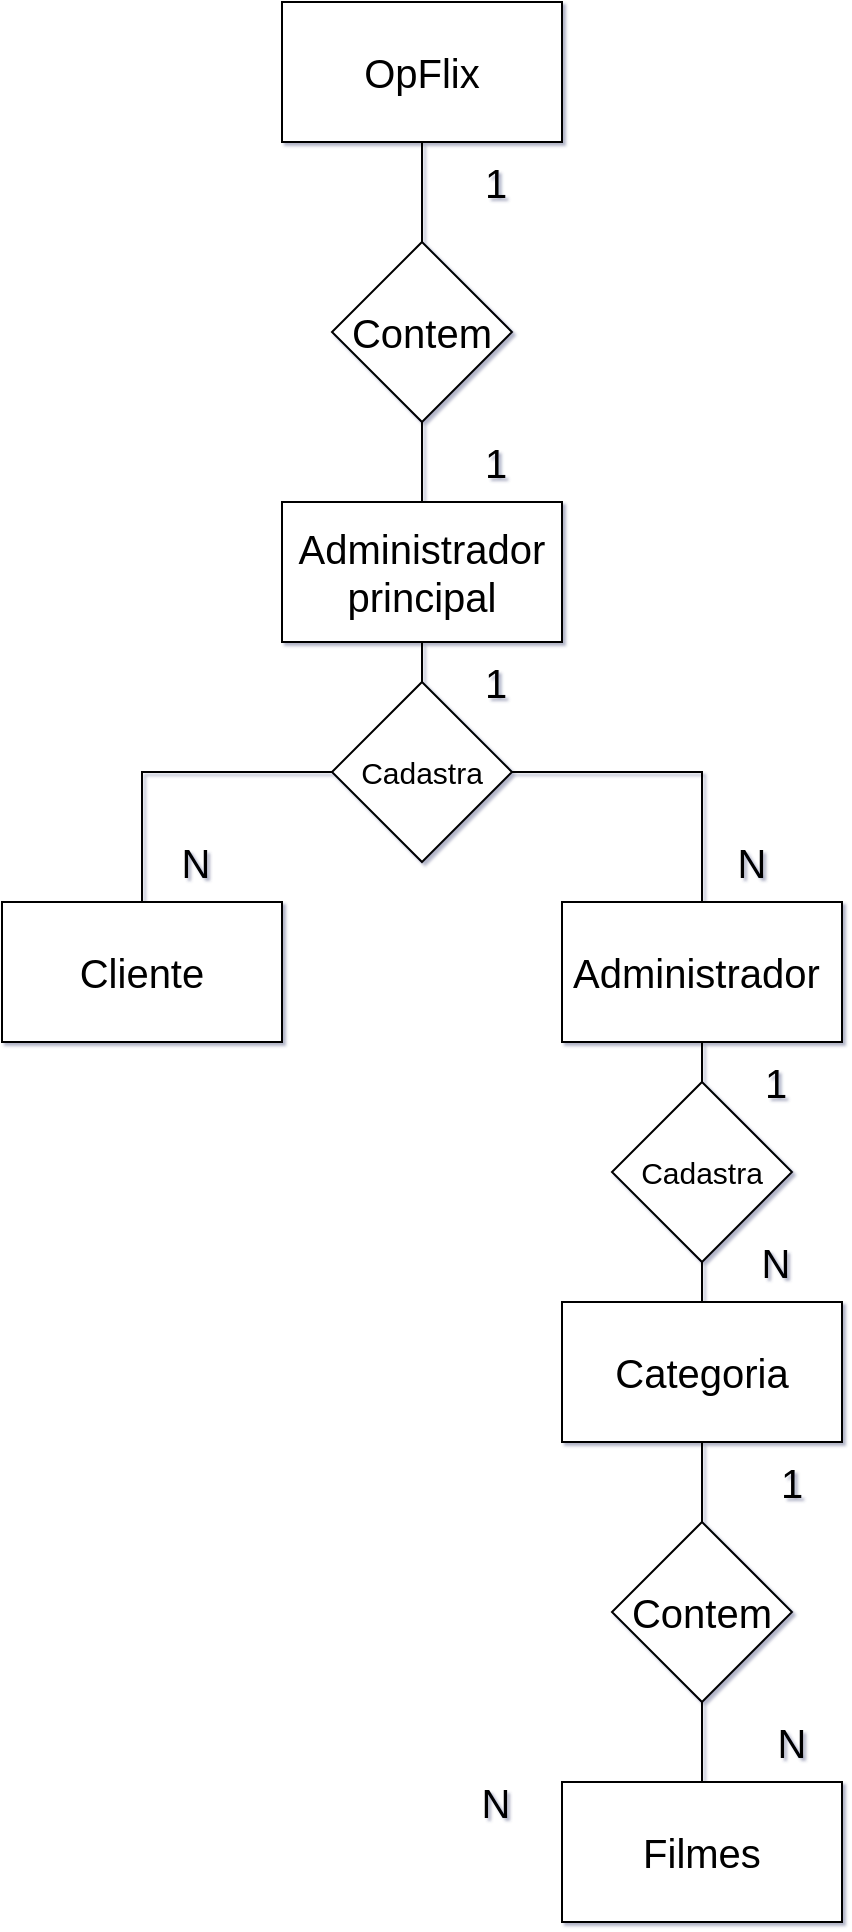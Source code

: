<mxfile version="10.9.5" type="device"><diagram id="5kPiUZoJxLptWxyftZDQ" name="Conceitual"><mxGraphModel dx="1852" dy="1256" grid="1" gridSize="10" guides="1" tooltips="1" connect="1" arrows="1" fold="1" page="1" pageScale="1" pageWidth="827" pageHeight="1169" math="0" shadow="1"><root><mxCell id="0"/><mxCell id="1" parent="0"/><mxCell id="4B6RF8HteeragQQGtt1k-7" style="edgeStyle=orthogonalEdgeStyle;rounded=0;orthogonalLoop=1;jettySize=auto;html=1;entryX=0.5;entryY=0;entryDx=0;entryDy=0;endArrow=none;endFill=0;" parent="1" source="4B6RF8HteeragQQGtt1k-1" target="4B6RF8HteeragQQGtt1k-5" edge="1"><mxGeometry relative="1" as="geometry"/></mxCell><mxCell id="4B6RF8HteeragQQGtt1k-1" value="&lt;span style=&quot;font-size: 20px&quot;&gt;Administrador&lt;br&gt;principal&lt;br&gt;&lt;/span&gt;" style="rounded=0;whiteSpace=wrap;html=1;" parent="1" vertex="1"><mxGeometry x="343" y="330" width="140" height="70" as="geometry"/></mxCell><mxCell id="4B6RF8HteeragQQGtt1k-34" style="edgeStyle=orthogonalEdgeStyle;rounded=0;orthogonalLoop=1;jettySize=auto;html=1;endArrow=none;endFill=0;" parent="1" source="4B6RF8HteeragQQGtt1k-29" target="4B6RF8HteeragQQGtt1k-28" edge="1"><mxGeometry relative="1" as="geometry"/></mxCell><mxCell id="4B6RF8HteeragQQGtt1k-2" value="&lt;span style=&quot;font-size: 20px&quot;&gt;Administrador&amp;nbsp;&lt;br&gt;&lt;/span&gt;" style="rounded=0;whiteSpace=wrap;html=1;" parent="1" vertex="1"><mxGeometry x="483" y="530" width="140" height="70" as="geometry"/></mxCell><mxCell id="4B6RF8HteeragQQGtt1k-5" value="&lt;span style=&quot;font-size: 20px&quot;&gt;Cliente&lt;br&gt;&lt;/span&gt;" style="rounded=0;whiteSpace=wrap;html=1;" parent="1" vertex="1"><mxGeometry x="203" y="530" width="140" height="70" as="geometry"/></mxCell><mxCell id="4B6RF8HteeragQQGtt1k-14" style="edgeStyle=orthogonalEdgeStyle;rounded=0;orthogonalLoop=1;jettySize=auto;html=1;exitX=0.5;exitY=1;exitDx=0;exitDy=0;endArrow=none;endFill=0;" parent="1" source="4B6RF8HteeragQQGtt1k-12" target="4B6RF8HteeragQQGtt1k-1" edge="1"><mxGeometry relative="1" as="geometry"/></mxCell><mxCell id="4B6RF8HteeragQQGtt1k-12" value="&lt;span style=&quot;font-size: 20px&quot;&gt;OpFlix&lt;br&gt;&lt;/span&gt;" style="rounded=0;whiteSpace=wrap;html=1;" parent="1" vertex="1"><mxGeometry x="343" y="80" width="140" height="70" as="geometry"/></mxCell><mxCell id="4B6RF8HteeragQQGtt1k-20" style="edgeStyle=orthogonalEdgeStyle;rounded=0;orthogonalLoop=1;jettySize=auto;html=1;entryX=0.5;entryY=0;entryDx=0;entryDy=0;endArrow=none;endFill=0;" parent="1" source="4B6RF8HteeragQQGtt1k-13" target="4B6RF8HteeragQQGtt1k-2" edge="1"><mxGeometry relative="1" as="geometry"/></mxCell><mxCell id="4B6RF8HteeragQQGtt1k-13" value="&lt;font style=&quot;font-size: 15px&quot;&gt;Cadastra&lt;/font&gt;" style="rhombus;whiteSpace=wrap;html=1;" parent="1" vertex="1"><mxGeometry x="368" y="420" width="90" height="90" as="geometry"/></mxCell><mxCell id="4B6RF8HteeragQQGtt1k-18" style="edgeStyle=orthogonalEdgeStyle;rounded=0;orthogonalLoop=1;jettySize=auto;html=1;exitX=0.5;exitY=1;exitDx=0;exitDy=0;entryX=0.5;entryY=0;entryDx=0;entryDy=0;endArrow=none;endFill=0;" parent="1" source="4B6RF8HteeragQQGtt1k-1" target="4B6RF8HteeragQQGtt1k-13" edge="1"><mxGeometry relative="1" as="geometry"><mxPoint x="413" y="400" as="sourcePoint"/><mxPoint x="553" y="530" as="targetPoint"/></mxGeometry></mxCell><mxCell id="4B6RF8HteeragQQGtt1k-21" value="&lt;span style=&quot;font-size: 20px&quot;&gt;Contem&lt;/span&gt;" style="rhombus;whiteSpace=wrap;html=1;" parent="1" vertex="1"><mxGeometry x="368" y="200" width="90" height="90" as="geometry"/></mxCell><mxCell id="4B6RF8HteeragQQGtt1k-22" value="&lt;span style=&quot;font-size: 20px&quot;&gt;1&lt;/span&gt;" style="text;html=1;strokeColor=none;fillColor=none;align=center;verticalAlign=middle;whiteSpace=wrap;rounded=0;" parent="1" vertex="1"><mxGeometry x="430" y="160" width="40" height="20" as="geometry"/></mxCell><mxCell id="4B6RF8HteeragQQGtt1k-23" value="&lt;span style=&quot;font-size: 20px&quot;&gt;1&lt;/span&gt;" style="text;html=1;strokeColor=none;fillColor=none;align=center;verticalAlign=middle;whiteSpace=wrap;rounded=0;" parent="1" vertex="1"><mxGeometry x="430" y="300" width="40" height="20" as="geometry"/></mxCell><mxCell id="4B6RF8HteeragQQGtt1k-24" value="&lt;span style=&quot;font-size: 20px&quot;&gt;1&lt;/span&gt;" style="text;html=1;strokeColor=none;fillColor=none;align=center;verticalAlign=middle;whiteSpace=wrap;rounded=0;" parent="1" vertex="1"><mxGeometry x="430" y="410" width="40" height="20" as="geometry"/></mxCell><mxCell id="4B6RF8HteeragQQGtt1k-26" value="&lt;span style=&quot;font-size: 20px&quot;&gt;N&lt;/span&gt;" style="text;html=1;strokeColor=none;fillColor=none;align=center;verticalAlign=middle;whiteSpace=wrap;rounded=0;" parent="1" vertex="1"><mxGeometry x="280" y="500" width="40" height="20" as="geometry"/></mxCell><mxCell id="4B6RF8HteeragQQGtt1k-41" style="edgeStyle=orthogonalEdgeStyle;rounded=0;orthogonalLoop=1;jettySize=auto;html=1;endArrow=none;endFill=0;" parent="1" source="4B6RF8HteeragQQGtt1k-40" target="4B6RF8HteeragQQGtt1k-39" edge="1"><mxGeometry relative="1" as="geometry"/></mxCell><mxCell id="4B6RF8HteeragQQGtt1k-28" value="&lt;span style=&quot;font-size: 20px&quot;&gt;Categoria&lt;br&gt;&lt;/span&gt;" style="rounded=0;whiteSpace=wrap;html=1;" parent="1" vertex="1"><mxGeometry x="483" y="730" width="140" height="70" as="geometry"/></mxCell><mxCell id="4B6RF8HteeragQQGtt1k-29" value="&lt;font style=&quot;font-size: 15px&quot;&gt;Cadastra&lt;/font&gt;" style="rhombus;whiteSpace=wrap;html=1;" parent="1" vertex="1"><mxGeometry x="508" y="620" width="90" height="90" as="geometry"/></mxCell><mxCell id="4B6RF8HteeragQQGtt1k-35" style="edgeStyle=orthogonalEdgeStyle;rounded=0;orthogonalLoop=1;jettySize=auto;html=1;endArrow=none;endFill=0;" parent="1" source="4B6RF8HteeragQQGtt1k-2" target="4B6RF8HteeragQQGtt1k-29" edge="1"><mxGeometry relative="1" as="geometry"><mxPoint x="553" y="600" as="sourcePoint"/><mxPoint x="553" y="730" as="targetPoint"/></mxGeometry></mxCell><mxCell id="4B6RF8HteeragQQGtt1k-36" value="&lt;span style=&quot;font-size: 20px&quot;&gt;N&lt;/span&gt;" style="text;html=1;strokeColor=none;fillColor=none;align=center;verticalAlign=middle;whiteSpace=wrap;rounded=0;" parent="1" vertex="1"><mxGeometry x="570" y="700" width="40" height="20" as="geometry"/></mxCell><mxCell id="4B6RF8HteeragQQGtt1k-37" value="&lt;span style=&quot;font-size: 20px&quot;&gt;1&lt;/span&gt;" style="text;html=1;strokeColor=none;fillColor=none;align=center;verticalAlign=middle;whiteSpace=wrap;rounded=0;" parent="1" vertex="1"><mxGeometry x="570" y="610" width="40" height="20" as="geometry"/></mxCell><mxCell id="4B6RF8HteeragQQGtt1k-39" value="&lt;span style=&quot;font-size: 20px&quot;&gt;Filmes&lt;br&gt;&lt;/span&gt;" style="rounded=0;whiteSpace=wrap;html=1;" parent="1" vertex="1"><mxGeometry x="483" y="970" width="140" height="70" as="geometry"/></mxCell><mxCell id="4B6RF8HteeragQQGtt1k-40" value="&lt;span style=&quot;font-size: 20px&quot;&gt;Contem&lt;/span&gt;" style="rhombus;whiteSpace=wrap;html=1;" parent="1" vertex="1"><mxGeometry x="508" y="840" width="90" height="90" as="geometry"/></mxCell><mxCell id="4B6RF8HteeragQQGtt1k-42" style="edgeStyle=orthogonalEdgeStyle;rounded=0;orthogonalLoop=1;jettySize=auto;html=1;endArrow=none;endFill=0;" parent="1" source="4B6RF8HteeragQQGtt1k-28" target="4B6RF8HteeragQQGtt1k-40" edge="1"><mxGeometry relative="1" as="geometry"><mxPoint x="553" y="800" as="sourcePoint"/><mxPoint x="553" y="970" as="targetPoint"/></mxGeometry></mxCell><mxCell id="4B6RF8HteeragQQGtt1k-50" value="&lt;span style=&quot;font-size: 20px&quot;&gt;N&lt;/span&gt;" style="text;html=1;strokeColor=none;fillColor=none;align=center;verticalAlign=middle;whiteSpace=wrap;rounded=0;" parent="1" vertex="1"><mxGeometry x="430" y="970" width="40" height="20" as="geometry"/></mxCell><mxCell id="4B6RF8HteeragQQGtt1k-51" value="&lt;span style=&quot;font-size: 20px&quot;&gt;1&lt;/span&gt;" style="text;html=1;strokeColor=none;fillColor=none;align=center;verticalAlign=middle;whiteSpace=wrap;rounded=0;" parent="1" vertex="1"><mxGeometry x="578" y="810" width="40" height="20" as="geometry"/></mxCell><mxCell id="4B6RF8HteeragQQGtt1k-52" value="&lt;span style=&quot;font-size: 20px&quot;&gt;N&lt;/span&gt;" style="text;html=1;strokeColor=none;fillColor=none;align=center;verticalAlign=middle;whiteSpace=wrap;rounded=0;" parent="1" vertex="1"><mxGeometry x="578" y="940" width="40" height="20" as="geometry"/></mxCell><mxCell id="4B6RF8HteeragQQGtt1k-54" value="&lt;span style=&quot;font-size: 20px&quot;&gt;N&lt;/span&gt;" style="text;html=1;strokeColor=none;fillColor=none;align=center;verticalAlign=middle;whiteSpace=wrap;rounded=0;" parent="1" vertex="1"><mxGeometry x="558" y="500" width="40" height="20" as="geometry"/></mxCell></root></mxGraphModel></diagram><diagram id="0LI2etNnpFpFQgA8sx5g" name="Logico"><mxGraphModel dx="926" dy="628" grid="1" gridSize="10" guides="1" tooltips="1" connect="1" arrows="1" fold="1" page="1" pageScale="1" pageWidth="827" pageHeight="1169" math="0" shadow="1"><root><mxCell id="ofZV6A8rkKVnW56iqF4f-0"/><mxCell id="ofZV6A8rkKVnW56iqF4f-1" parent="ofZV6A8rkKVnW56iqF4f-0"/><mxCell id="JxYS2e7u27tZBbf4Yvp7-0" value="Categoria" style="swimlane;fontStyle=0;childLayout=stackLayout;horizontal=1;startSize=26;fillColor=#e0e0e0;horizontalStack=0;resizeParent=1;resizeParentMax=0;resizeLast=0;collapsible=1;marginBottom=0;swimlaneFillColor=#ffffff;align=center;fontSize=14;" parent="ofZV6A8rkKVnW56iqF4f-1" vertex="1"><mxGeometry x="318" y="366" width="190" height="82" as="geometry"/></mxCell><mxCell id="JxYS2e7u27tZBbf4Yvp7-1" value="IdCategoria: int" style="shape=partialRectangle;top=0;left=0;right=0;bottom=1;align=left;verticalAlign=middle;fillColor=none;spacingLeft=34;spacingRight=4;overflow=hidden;rotatable=0;points=[[0,0.5],[1,0.5]];portConstraint=eastwest;dropTarget=0;fontStyle=5;fontSize=12;" parent="JxYS2e7u27tZBbf4Yvp7-0" vertex="1"><mxGeometry y="26" width="190" height="30" as="geometry"/></mxCell><mxCell id="JxYS2e7u27tZBbf4Yvp7-2" value="PK" style="shape=partialRectangle;top=0;left=0;bottom=0;fillColor=none;align=left;verticalAlign=middle;spacingLeft=4;spacingRight=4;overflow=hidden;rotatable=0;points=[];portConstraint=eastwest;part=1;fontSize=12;" parent="JxYS2e7u27tZBbf4Yvp7-1" vertex="1" connectable="0"><mxGeometry width="30" height="30" as="geometry"/></mxCell><mxCell id="JxYS2e7u27tZBbf4Yvp7-3" value="Categoria: VARCHAR (255)" style="shape=partialRectangle;top=0;left=0;right=0;bottom=0;align=left;verticalAlign=top;fillColor=none;spacingLeft=34;spacingRight=4;overflow=hidden;rotatable=0;points=[[0,0.5],[1,0.5]];portConstraint=eastwest;dropTarget=0;fontSize=12;" parent="JxYS2e7u27tZBbf4Yvp7-0" vertex="1"><mxGeometry y="56" width="190" height="26" as="geometry"/></mxCell><mxCell id="JxYS2e7u27tZBbf4Yvp7-4" value="" style="shape=partialRectangle;top=0;left=0;bottom=0;fillColor=none;align=left;verticalAlign=top;spacingLeft=4;spacingRight=4;overflow=hidden;rotatable=0;points=[];portConstraint=eastwest;part=1;fontSize=12;" parent="JxYS2e7u27tZBbf4Yvp7-3" vertex="1" connectable="0"><mxGeometry width="30" height="26" as="geometry"/></mxCell><mxCell id="JxYS2e7u27tZBbf4Yvp7-11" value="Lancamentos" style="swimlane;fontStyle=0;childLayout=stackLayout;horizontal=1;startSize=26;fillColor=#e0e0e0;horizontalStack=0;resizeParent=1;resizeParentMax=0;resizeLast=0;collapsible=1;marginBottom=0;swimlaneFillColor=#ffffff;align=center;fontSize=14;" parent="ofZV6A8rkKVnW56iqF4f-1" vertex="1"><mxGeometry x="30" y="150" width="210" height="220" as="geometry"/></mxCell><mxCell id="JxYS2e7u27tZBbf4Yvp7-12" value="IdLancamento: int" style="shape=partialRectangle;top=0;left=0;right=0;bottom=1;align=left;verticalAlign=middle;fillColor=none;spacingLeft=34;spacingRight=4;overflow=hidden;rotatable=0;points=[[0,0.5],[1,0.5]];portConstraint=eastwest;dropTarget=0;fontStyle=5;fontSize=12;" parent="JxYS2e7u27tZBbf4Yvp7-11" vertex="1"><mxGeometry y="26" width="210" height="30" as="geometry"/></mxCell><mxCell id="JxYS2e7u27tZBbf4Yvp7-13" value="PK" style="shape=partialRectangle;top=0;left=0;bottom=0;fillColor=none;align=left;verticalAlign=middle;spacingLeft=4;spacingRight=4;overflow=hidden;rotatable=0;points=[];portConstraint=eastwest;part=1;fontSize=12;" parent="JxYS2e7u27tZBbf4Yvp7-12" vertex="1" connectable="0"><mxGeometry width="30" height="30" as="geometry"/></mxCell><mxCell id="JxYS2e7u27tZBbf4Yvp7-14" value="IdCategoria: int" style="shape=partialRectangle;top=0;left=0;right=0;bottom=0;align=left;verticalAlign=top;fillColor=none;spacingLeft=34;spacingRight=4;overflow=hidden;rotatable=0;points=[[0,0.5],[1,0.5]];portConstraint=eastwest;dropTarget=0;fontSize=12;" parent="JxYS2e7u27tZBbf4Yvp7-11" vertex="1"><mxGeometry y="56" width="210" height="26" as="geometry"/></mxCell><mxCell id="JxYS2e7u27tZBbf4Yvp7-15" value="FK" style="shape=partialRectangle;top=0;left=0;bottom=0;fillColor=none;align=left;verticalAlign=top;spacingLeft=4;spacingRight=4;overflow=hidden;rotatable=0;points=[];portConstraint=eastwest;part=1;fontSize=12;" parent="JxYS2e7u27tZBbf4Yvp7-14" vertex="1" connectable="0"><mxGeometry width="30" height="26" as="geometry"/></mxCell><mxCell id="JxYS2e7u27tZBbf4Yvp7-16" value="Titulo: VARCHAR(255)" style="shape=partialRectangle;top=0;left=0;right=0;bottom=0;align=left;verticalAlign=top;fillColor=none;spacingLeft=34;spacingRight=4;overflow=hidden;rotatable=0;points=[[0,0.5],[1,0.5]];portConstraint=eastwest;dropTarget=0;fontSize=12;" parent="JxYS2e7u27tZBbf4Yvp7-11" vertex="1"><mxGeometry y="82" width="210" height="26" as="geometry"/></mxCell><mxCell id="JxYS2e7u27tZBbf4Yvp7-17" value="" style="shape=partialRectangle;top=0;left=0;bottom=0;fillColor=none;align=left;verticalAlign=top;spacingLeft=4;spacingRight=4;overflow=hidden;rotatable=0;points=[];portConstraint=eastwest;part=1;fontSize=12;" parent="JxYS2e7u27tZBbf4Yvp7-16" vertex="1" connectable="0"><mxGeometry width="30" height="26" as="geometry"/></mxCell><mxCell id="JxYS2e7u27tZBbf4Yvp7-18" value="Sinopse: TEXT" style="shape=partialRectangle;top=0;left=0;right=0;bottom=0;align=left;verticalAlign=top;fillColor=none;spacingLeft=34;spacingRight=4;overflow=hidden;rotatable=0;points=[[0,0.5],[1,0.5]];portConstraint=eastwest;dropTarget=0;fontSize=12;" parent="JxYS2e7u27tZBbf4Yvp7-11" vertex="1"><mxGeometry y="108" width="210" height="26" as="geometry"/></mxCell><mxCell id="JxYS2e7u27tZBbf4Yvp7-19" value="" style="shape=partialRectangle;top=0;left=0;bottom=0;fillColor=none;align=left;verticalAlign=top;spacingLeft=4;spacingRight=4;overflow=hidden;rotatable=0;points=[];portConstraint=eastwest;part=1;fontSize=12;" parent="JxYS2e7u27tZBbf4Yvp7-18" vertex="1" connectable="0"><mxGeometry width="30" height="26" as="geometry"/></mxCell><mxCell id="JxYS2e7u27tZBbf4Yvp7-20" value="TempoDeDuracao: int" style="shape=partialRectangle;top=0;left=0;right=0;bottom=0;align=left;verticalAlign=top;fillColor=none;spacingLeft=34;spacingRight=4;overflow=hidden;rotatable=0;points=[[0,0.5],[1,0.5]];portConstraint=eastwest;dropTarget=0;fontSize=12;" parent="JxYS2e7u27tZBbf4Yvp7-11" vertex="1"><mxGeometry y="134" width="210" height="86" as="geometry"/></mxCell><mxCell id="JxYS2e7u27tZBbf4Yvp7-21" value="" style="shape=partialRectangle;top=0;left=0;bottom=0;fillColor=none;align=left;verticalAlign=top;spacingLeft=4;spacingRight=4;overflow=hidden;rotatable=0;points=[];portConstraint=eastwest;part=1;fontSize=12;" parent="JxYS2e7u27tZBbf4Yvp7-20" vertex="1" connectable="0"><mxGeometry width="30" height="86" as="geometry"/></mxCell><mxCell id="JxYS2e7u27tZBbf4Yvp7-22" value="Tipo" style="swimlane;fontStyle=0;childLayout=stackLayout;horizontal=1;startSize=26;fillColor=#e0e0e0;horizontalStack=0;resizeParent=1;resizeParentMax=0;resizeLast=0;collapsible=1;marginBottom=0;swimlaneFillColor=#ffffff;align=center;fontSize=14;" parent="ofZV6A8rkKVnW56iqF4f-1" vertex="1"><mxGeometry x="318" y="150" width="190" height="82" as="geometry"/></mxCell><mxCell id="JxYS2e7u27tZBbf4Yvp7-23" value="IdTipo: tinyint" style="shape=partialRectangle;top=0;left=0;right=0;bottom=1;align=left;verticalAlign=middle;fillColor=none;spacingLeft=34;spacingRight=4;overflow=hidden;rotatable=0;points=[[0,0.5],[1,0.5]];portConstraint=eastwest;dropTarget=0;fontStyle=5;fontSize=12;" parent="JxYS2e7u27tZBbf4Yvp7-22" vertex="1"><mxGeometry y="26" width="190" height="30" as="geometry"/></mxCell><mxCell id="JxYS2e7u27tZBbf4Yvp7-24" value="PK" style="shape=partialRectangle;top=0;left=0;bottom=0;fillColor=none;align=left;verticalAlign=middle;spacingLeft=4;spacingRight=4;overflow=hidden;rotatable=0;points=[];portConstraint=eastwest;part=1;fontSize=12;" parent="JxYS2e7u27tZBbf4Yvp7-23" vertex="1" connectable="0"><mxGeometry width="30" height="30" as="geometry"/></mxCell><mxCell id="JxYS2e7u27tZBbf4Yvp7-25" value="Tipo: VARCHAR (255)" style="shape=partialRectangle;top=0;left=0;right=0;bottom=0;align=left;verticalAlign=top;fillColor=none;spacingLeft=34;spacingRight=4;overflow=hidden;rotatable=0;points=[[0,0.5],[1,0.5]];portConstraint=eastwest;dropTarget=0;fontSize=12;" parent="JxYS2e7u27tZBbf4Yvp7-22" vertex="1"><mxGeometry y="56" width="190" height="26" as="geometry"/></mxCell><mxCell id="JxYS2e7u27tZBbf4Yvp7-26" value="" style="shape=partialRectangle;top=0;left=0;bottom=0;fillColor=none;align=left;verticalAlign=top;spacingLeft=4;spacingRight=4;overflow=hidden;rotatable=0;points=[];portConstraint=eastwest;part=1;fontSize=12;" parent="JxYS2e7u27tZBbf4Yvp7-25" vertex="1" connectable="0"><mxGeometry width="30" height="26" as="geometry"/></mxCell><mxCell id="rf4Sl4okQy9gDi3I0St6-12" style="edgeStyle=orthogonalEdgeStyle;rounded=0;orthogonalLoop=1;jettySize=auto;html=1;exitX=1;exitY=0.5;exitDx=0;exitDy=0;entryX=0;entryY=0.5;entryDx=0;entryDy=0;endArrow=none;endFill=0;" parent="ofZV6A8rkKVnW56iqF4f-1" source="JxYS2e7u27tZBbf4Yvp7-27" target="JxYS2e7u27tZBbf4Yvp7-23" edge="1"><mxGeometry relative="1" as="geometry"/></mxCell><mxCell id="JxYS2e7u27tZBbf4Yvp7-27" value="IdTipo: tinyint" style="shape=partialRectangle;top=0;left=0;right=0;bottom=0;align=left;verticalAlign=top;fillColor=none;spacingLeft=34;spacingRight=4;overflow=hidden;rotatable=0;points=[[0,0.5],[1,0.5]];portConstraint=eastwest;dropTarget=0;fontSize=12;" parent="ofZV6A8rkKVnW56iqF4f-1" vertex="1"><mxGeometry x="30" y="310" width="210" height="30" as="geometry"/></mxCell><mxCell id="JxYS2e7u27tZBbf4Yvp7-28" value="FK" style="shape=partialRectangle;top=0;left=0;bottom=0;fillColor=none;align=left;verticalAlign=top;spacingLeft=4;spacingRight=4;overflow=hidden;rotatable=0;points=[];portConstraint=eastwest;part=1;fontSize=12;" parent="JxYS2e7u27tZBbf4Yvp7-27" vertex="1" connectable="0"><mxGeometry width="30" height="30" as="geometry"/></mxCell><mxCell id="JxYS2e7u27tZBbf4Yvp7-29" value="DataDeLancamento: DATE" style="shape=partialRectangle;top=0;left=0;right=0;bottom=0;align=left;verticalAlign=top;fillColor=none;spacingLeft=34;spacingRight=4;overflow=hidden;rotatable=0;points=[[0,0.5],[1,0.5]];portConstraint=eastwest;dropTarget=0;fontSize=12;" parent="ofZV6A8rkKVnW56iqF4f-1" vertex="1"><mxGeometry x="30" y="337" width="210" height="30" as="geometry"/></mxCell><mxCell id="JxYS2e7u27tZBbf4Yvp7-30" value="" style="shape=partialRectangle;top=0;left=0;bottom=0;fillColor=none;align=left;verticalAlign=top;spacingLeft=4;spacingRight=4;overflow=hidden;rotatable=0;points=[];portConstraint=eastwest;part=1;fontSize=12;" parent="JxYS2e7u27tZBbf4Yvp7-29" vertex="1" connectable="0"><mxGeometry width="30" height="30" as="geometry"/></mxCell><mxCell id="yJCfrLMN7ttEHlZpjnDC-0" value="Usuario" style="swimlane;fontStyle=0;childLayout=stackLayout;horizontal=1;startSize=26;fillColor=#e0e0e0;horizontalStack=0;resizeParent=1;resizeParentMax=0;resizeLast=0;collapsible=1;marginBottom=0;swimlaneFillColor=#ffffff;align=center;fontSize=14;" parent="ofZV6A8rkKVnW56iqF4f-1" vertex="1"><mxGeometry x="30" y="422" width="200" height="226" as="geometry"/></mxCell><mxCell id="yJCfrLMN7ttEHlZpjnDC-1" value="IdUsuario: int" style="shape=partialRectangle;top=0;left=0;right=0;bottom=1;align=left;verticalAlign=middle;fillColor=none;spacingLeft=34;spacingRight=4;overflow=hidden;rotatable=0;points=[[0,0.5],[1,0.5]];portConstraint=eastwest;dropTarget=0;fontStyle=5;fontSize=12;" parent="yJCfrLMN7ttEHlZpjnDC-0" vertex="1"><mxGeometry y="26" width="200" height="30" as="geometry"/></mxCell><mxCell id="yJCfrLMN7ttEHlZpjnDC-2" value="PK" style="shape=partialRectangle;top=0;left=0;bottom=0;fillColor=none;align=left;verticalAlign=middle;spacingLeft=4;spacingRight=4;overflow=hidden;rotatable=0;points=[];portConstraint=eastwest;part=1;fontSize=12;" parent="yJCfrLMN7ttEHlZpjnDC-1" vertex="1" connectable="0"><mxGeometry width="30" height="30" as="geometry"/></mxCell><mxCell id="yJCfrLMN7ttEHlZpjnDC-3" value="Nome: VARCHAR(255)" style="shape=partialRectangle;top=0;left=0;right=0;bottom=0;align=left;verticalAlign=top;fillColor=none;spacingLeft=34;spacingRight=4;overflow=hidden;rotatable=0;points=[[0,0.5],[1,0.5]];portConstraint=eastwest;dropTarget=0;fontSize=12;" parent="yJCfrLMN7ttEHlZpjnDC-0" vertex="1"><mxGeometry y="56" width="200" height="26" as="geometry"/></mxCell><mxCell id="yJCfrLMN7ttEHlZpjnDC-4" value="" style="shape=partialRectangle;top=0;left=0;bottom=0;fillColor=none;align=left;verticalAlign=top;spacingLeft=4;spacingRight=4;overflow=hidden;rotatable=0;points=[];portConstraint=eastwest;part=1;fontSize=12;" parent="yJCfrLMN7ttEHlZpjnDC-3" vertex="1" connectable="0"><mxGeometry width="30" height="26" as="geometry"/></mxCell><mxCell id="yJCfrLMN7ttEHlZpjnDC-5" value="Email: VARCHAR(255)" style="shape=partialRectangle;top=0;left=0;right=0;bottom=0;align=left;verticalAlign=top;fillColor=none;spacingLeft=34;spacingRight=4;overflow=hidden;rotatable=0;points=[[0,0.5],[1,0.5]];portConstraint=eastwest;dropTarget=0;fontSize=12;" parent="yJCfrLMN7ttEHlZpjnDC-0" vertex="1"><mxGeometry y="82" width="200" height="26" as="geometry"/></mxCell><mxCell id="yJCfrLMN7ttEHlZpjnDC-6" value="" style="shape=partialRectangle;top=0;left=0;bottom=0;fillColor=none;align=left;verticalAlign=top;spacingLeft=4;spacingRight=4;overflow=hidden;rotatable=0;points=[];portConstraint=eastwest;part=1;fontSize=12;" parent="yJCfrLMN7ttEHlZpjnDC-5" vertex="1" connectable="0"><mxGeometry width="30" height="26" as="geometry"/></mxCell><mxCell id="yJCfrLMN7ttEHlZpjnDC-7" value="Senha: VARCHAR (255)" style="shape=partialRectangle;top=0;left=0;right=0;bottom=0;align=left;verticalAlign=top;fillColor=none;spacingLeft=34;spacingRight=4;overflow=hidden;rotatable=0;points=[[0,0.5],[1,0.5]];portConstraint=eastwest;dropTarget=0;fontSize=12;" parent="yJCfrLMN7ttEHlZpjnDC-0" vertex="1"><mxGeometry y="108" width="200" height="26" as="geometry"/></mxCell><mxCell id="yJCfrLMN7ttEHlZpjnDC-8" value="" style="shape=partialRectangle;top=0;left=0;bottom=0;fillColor=none;align=left;verticalAlign=top;spacingLeft=4;spacingRight=4;overflow=hidden;rotatable=0;points=[];portConstraint=eastwest;part=1;fontSize=12;" parent="yJCfrLMN7ttEHlZpjnDC-7" vertex="1" connectable="0"><mxGeometry width="30" height="26" as="geometry"/></mxCell><mxCell id="yJCfrLMN7ttEHlZpjnDC-9" value="CPF: BIGINT" style="shape=partialRectangle;top=0;left=0;right=0;bottom=0;align=left;verticalAlign=top;fillColor=none;spacingLeft=34;spacingRight=4;overflow=hidden;rotatable=0;points=[[0,0.5],[1,0.5]];portConstraint=eastwest;dropTarget=0;fontSize=12;" parent="yJCfrLMN7ttEHlZpjnDC-0" vertex="1"><mxGeometry y="134" width="200" height="26" as="geometry"/></mxCell><mxCell id="yJCfrLMN7ttEHlZpjnDC-10" value="" style="shape=partialRectangle;top=0;left=0;bottom=0;fillColor=none;align=left;verticalAlign=top;spacingLeft=4;spacingRight=4;overflow=hidden;rotatable=0;points=[];portConstraint=eastwest;part=1;fontSize=12;" parent="yJCfrLMN7ttEHlZpjnDC-9" vertex="1" connectable="0"><mxGeometry width="30" height="26" as="geometry"/></mxCell><mxCell id="rf4Sl4okQy9gDi3I0St6-0" value="IdPermissao: tinyint" style="shape=partialRectangle;top=0;left=0;right=0;bottom=0;align=left;verticalAlign=top;fillColor=none;spacingLeft=34;spacingRight=4;overflow=hidden;rotatable=0;points=[[0,0.5],[1,0.5]];portConstraint=eastwest;dropTarget=0;fontSize=12;" parent="yJCfrLMN7ttEHlZpjnDC-0" vertex="1"><mxGeometry y="160" width="200" height="30" as="geometry"/></mxCell><mxCell id="rf4Sl4okQy9gDi3I0St6-1" value="FK" style="shape=partialRectangle;top=0;left=0;bottom=0;fillColor=none;align=left;verticalAlign=top;spacingLeft=4;spacingRight=4;overflow=hidden;rotatable=0;points=[];portConstraint=eastwest;part=1;fontSize=12;" parent="rf4Sl4okQy9gDi3I0St6-0" vertex="1" connectable="0"><mxGeometry width="30" height="30" as="geometry"/></mxCell><mxCell id="rf4Sl4okQy9gDi3I0St6-2" value="DataDeEntrada: DATETIME" style="shape=partialRectangle;top=0;left=0;right=0;bottom=0;align=left;verticalAlign=top;fillColor=none;spacingLeft=34;spacingRight=4;overflow=hidden;rotatable=0;points=[[0,0.5],[1,0.5]];portConstraint=eastwest;dropTarget=0;fontSize=12;" parent="yJCfrLMN7ttEHlZpjnDC-0" vertex="1"><mxGeometry y="190" width="200" height="36" as="geometry"/></mxCell><mxCell id="rf4Sl4okQy9gDi3I0St6-3" value="" style="shape=partialRectangle;top=0;left=0;bottom=0;fillColor=none;align=left;verticalAlign=top;spacingLeft=4;spacingRight=4;overflow=hidden;rotatable=0;points=[];portConstraint=eastwest;part=1;fontSize=12;" parent="rf4Sl4okQy9gDi3I0St6-2" vertex="1" connectable="0"><mxGeometry width="30" height="36" as="geometry"/></mxCell><mxCell id="rf4Sl4okQy9gDi3I0St6-6" value="Permissao" style="swimlane;fontStyle=0;childLayout=stackLayout;horizontal=1;startSize=26;fillColor=#e0e0e0;horizontalStack=0;resizeParent=1;resizeParentMax=0;resizeLast=0;collapsible=1;marginBottom=0;swimlaneFillColor=#ffffff;align=center;fontSize=14;" parent="ofZV6A8rkKVnW56iqF4f-1" vertex="1"><mxGeometry x="318" y="566" width="190" height="82" as="geometry"/></mxCell><mxCell id="rf4Sl4okQy9gDi3I0St6-7" value="IdPermissao: tinyint" style="shape=partialRectangle;top=0;left=0;right=0;bottom=1;align=left;verticalAlign=middle;fillColor=none;spacingLeft=34;spacingRight=4;overflow=hidden;rotatable=0;points=[[0,0.5],[1,0.5]];portConstraint=eastwest;dropTarget=0;fontStyle=5;fontSize=12;" parent="rf4Sl4okQy9gDi3I0St6-6" vertex="1"><mxGeometry y="26" width="190" height="30" as="geometry"/></mxCell><mxCell id="rf4Sl4okQy9gDi3I0St6-8" value="PK" style="shape=partialRectangle;top=0;left=0;bottom=0;fillColor=none;align=left;verticalAlign=middle;spacingLeft=4;spacingRight=4;overflow=hidden;rotatable=0;points=[];portConstraint=eastwest;part=1;fontSize=12;" parent="rf4Sl4okQy9gDi3I0St6-7" vertex="1" connectable="0"><mxGeometry width="30" height="30" as="geometry"/></mxCell><mxCell id="rf4Sl4okQy9gDi3I0St6-9" value="Permissao: VARCHAR (255)" style="shape=partialRectangle;top=0;left=0;right=0;bottom=0;align=left;verticalAlign=top;fillColor=none;spacingLeft=34;spacingRight=4;overflow=hidden;rotatable=0;points=[[0,0.5],[1,0.5]];portConstraint=eastwest;dropTarget=0;fontSize=12;" parent="rf4Sl4okQy9gDi3I0St6-6" vertex="1"><mxGeometry y="56" width="190" height="26" as="geometry"/></mxCell><mxCell id="rf4Sl4okQy9gDi3I0St6-10" value="" style="shape=partialRectangle;top=0;left=0;bottom=0;fillColor=none;align=left;verticalAlign=top;spacingLeft=4;spacingRight=4;overflow=hidden;rotatable=0;points=[];portConstraint=eastwest;part=1;fontSize=12;" parent="rf4Sl4okQy9gDi3I0St6-9" vertex="1" connectable="0"><mxGeometry width="30" height="26" as="geometry"/></mxCell><mxCell id="rf4Sl4okQy9gDi3I0St6-13" style="edgeStyle=orthogonalEdgeStyle;rounded=0;orthogonalLoop=1;jettySize=auto;html=1;exitX=1;exitY=0.5;exitDx=0;exitDy=0;entryX=0;entryY=0.5;entryDx=0;entryDy=0;endArrow=none;endFill=0;" parent="ofZV6A8rkKVnW56iqF4f-1" source="JxYS2e7u27tZBbf4Yvp7-14" target="JxYS2e7u27tZBbf4Yvp7-1" edge="1"><mxGeometry relative="1" as="geometry"><Array as="points"><mxPoint x="270" y="219"/><mxPoint x="270" y="407"/></Array></mxGeometry></mxCell><mxCell id="rf4Sl4okQy9gDi3I0St6-14" style="edgeStyle=orthogonalEdgeStyle;rounded=0;orthogonalLoop=1;jettySize=auto;html=1;exitX=1;exitY=0.5;exitDx=0;exitDy=0;entryX=0;entryY=0.5;entryDx=0;entryDy=0;endArrow=none;endFill=0;" parent="ofZV6A8rkKVnW56iqF4f-1" source="rf4Sl4okQy9gDi3I0St6-0" target="rf4Sl4okQy9gDi3I0St6-7" edge="1"><mxGeometry relative="1" as="geometry"/></mxCell><mxCell id="QTxT9POU4GEPE40V_utu-13" value="Favoritos" style="swimlane;fontStyle=0;childLayout=stackLayout;horizontal=1;startSize=26;fillColor=#e0e0e0;horizontalStack=0;resizeParent=1;resizeParentMax=0;resizeLast=0;collapsible=1;marginBottom=0;swimlaneFillColor=#ffffff;align=center;fontSize=14;" vertex="1" parent="ofZV6A8rkKVnW56iqF4f-1"><mxGeometry x="318" y="258" width="190" height="82" as="geometry"/></mxCell><mxCell id="QTxT9POU4GEPE40V_utu-14" value="IdUsuario: int" style="shape=partialRectangle;top=0;left=0;right=0;bottom=1;align=left;verticalAlign=middle;fillColor=none;spacingLeft=34;spacingRight=4;overflow=hidden;rotatable=0;points=[[0,0.5],[1,0.5]];portConstraint=eastwest;dropTarget=0;fontStyle=5;fontSize=12;" vertex="1" parent="QTxT9POU4GEPE40V_utu-13"><mxGeometry y="26" width="190" height="30" as="geometry"/></mxCell><mxCell id="QTxT9POU4GEPE40V_utu-15" value="FK" style="shape=partialRectangle;top=0;left=0;bottom=0;fillColor=none;align=left;verticalAlign=middle;spacingLeft=4;spacingRight=4;overflow=hidden;rotatable=0;points=[];portConstraint=eastwest;part=1;fontSize=12;" vertex="1" connectable="0" parent="QTxT9POU4GEPE40V_utu-14"><mxGeometry width="30" height="30" as="geometry"/></mxCell><mxCell id="QTxT9POU4GEPE40V_utu-16" value="IdLancamento: int" style="shape=partialRectangle;top=0;left=0;right=0;bottom=0;align=left;verticalAlign=top;fillColor=none;spacingLeft=34;spacingRight=4;overflow=hidden;rotatable=0;points=[[0,0.5],[1,0.5]];portConstraint=eastwest;dropTarget=0;fontSize=12;fontStyle=5" vertex="1" parent="QTxT9POU4GEPE40V_utu-13"><mxGeometry y="56" width="190" height="26" as="geometry"/></mxCell><mxCell id="QTxT9POU4GEPE40V_utu-17" value="FK" style="shape=partialRectangle;top=0;left=0;bottom=0;fillColor=none;align=left;verticalAlign=top;spacingLeft=4;spacingRight=4;overflow=hidden;rotatable=0;points=[];portConstraint=eastwest;part=1;fontSize=12;" vertex="1" connectable="0" parent="QTxT9POU4GEPE40V_utu-16"><mxGeometry width="30" height="26" as="geometry"/></mxCell></root></mxGraphModel></diagram></mxfile>